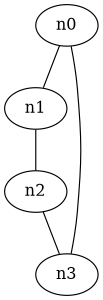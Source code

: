graph G {
	size="2,2";
    n0 [ pos = "0,0!" ];
    n1 [ pos = "2,0" ];
    n2 [ pos = "2,2!" ];
    n0 -- n1 -- n2 -- n3 -- n0;
}
